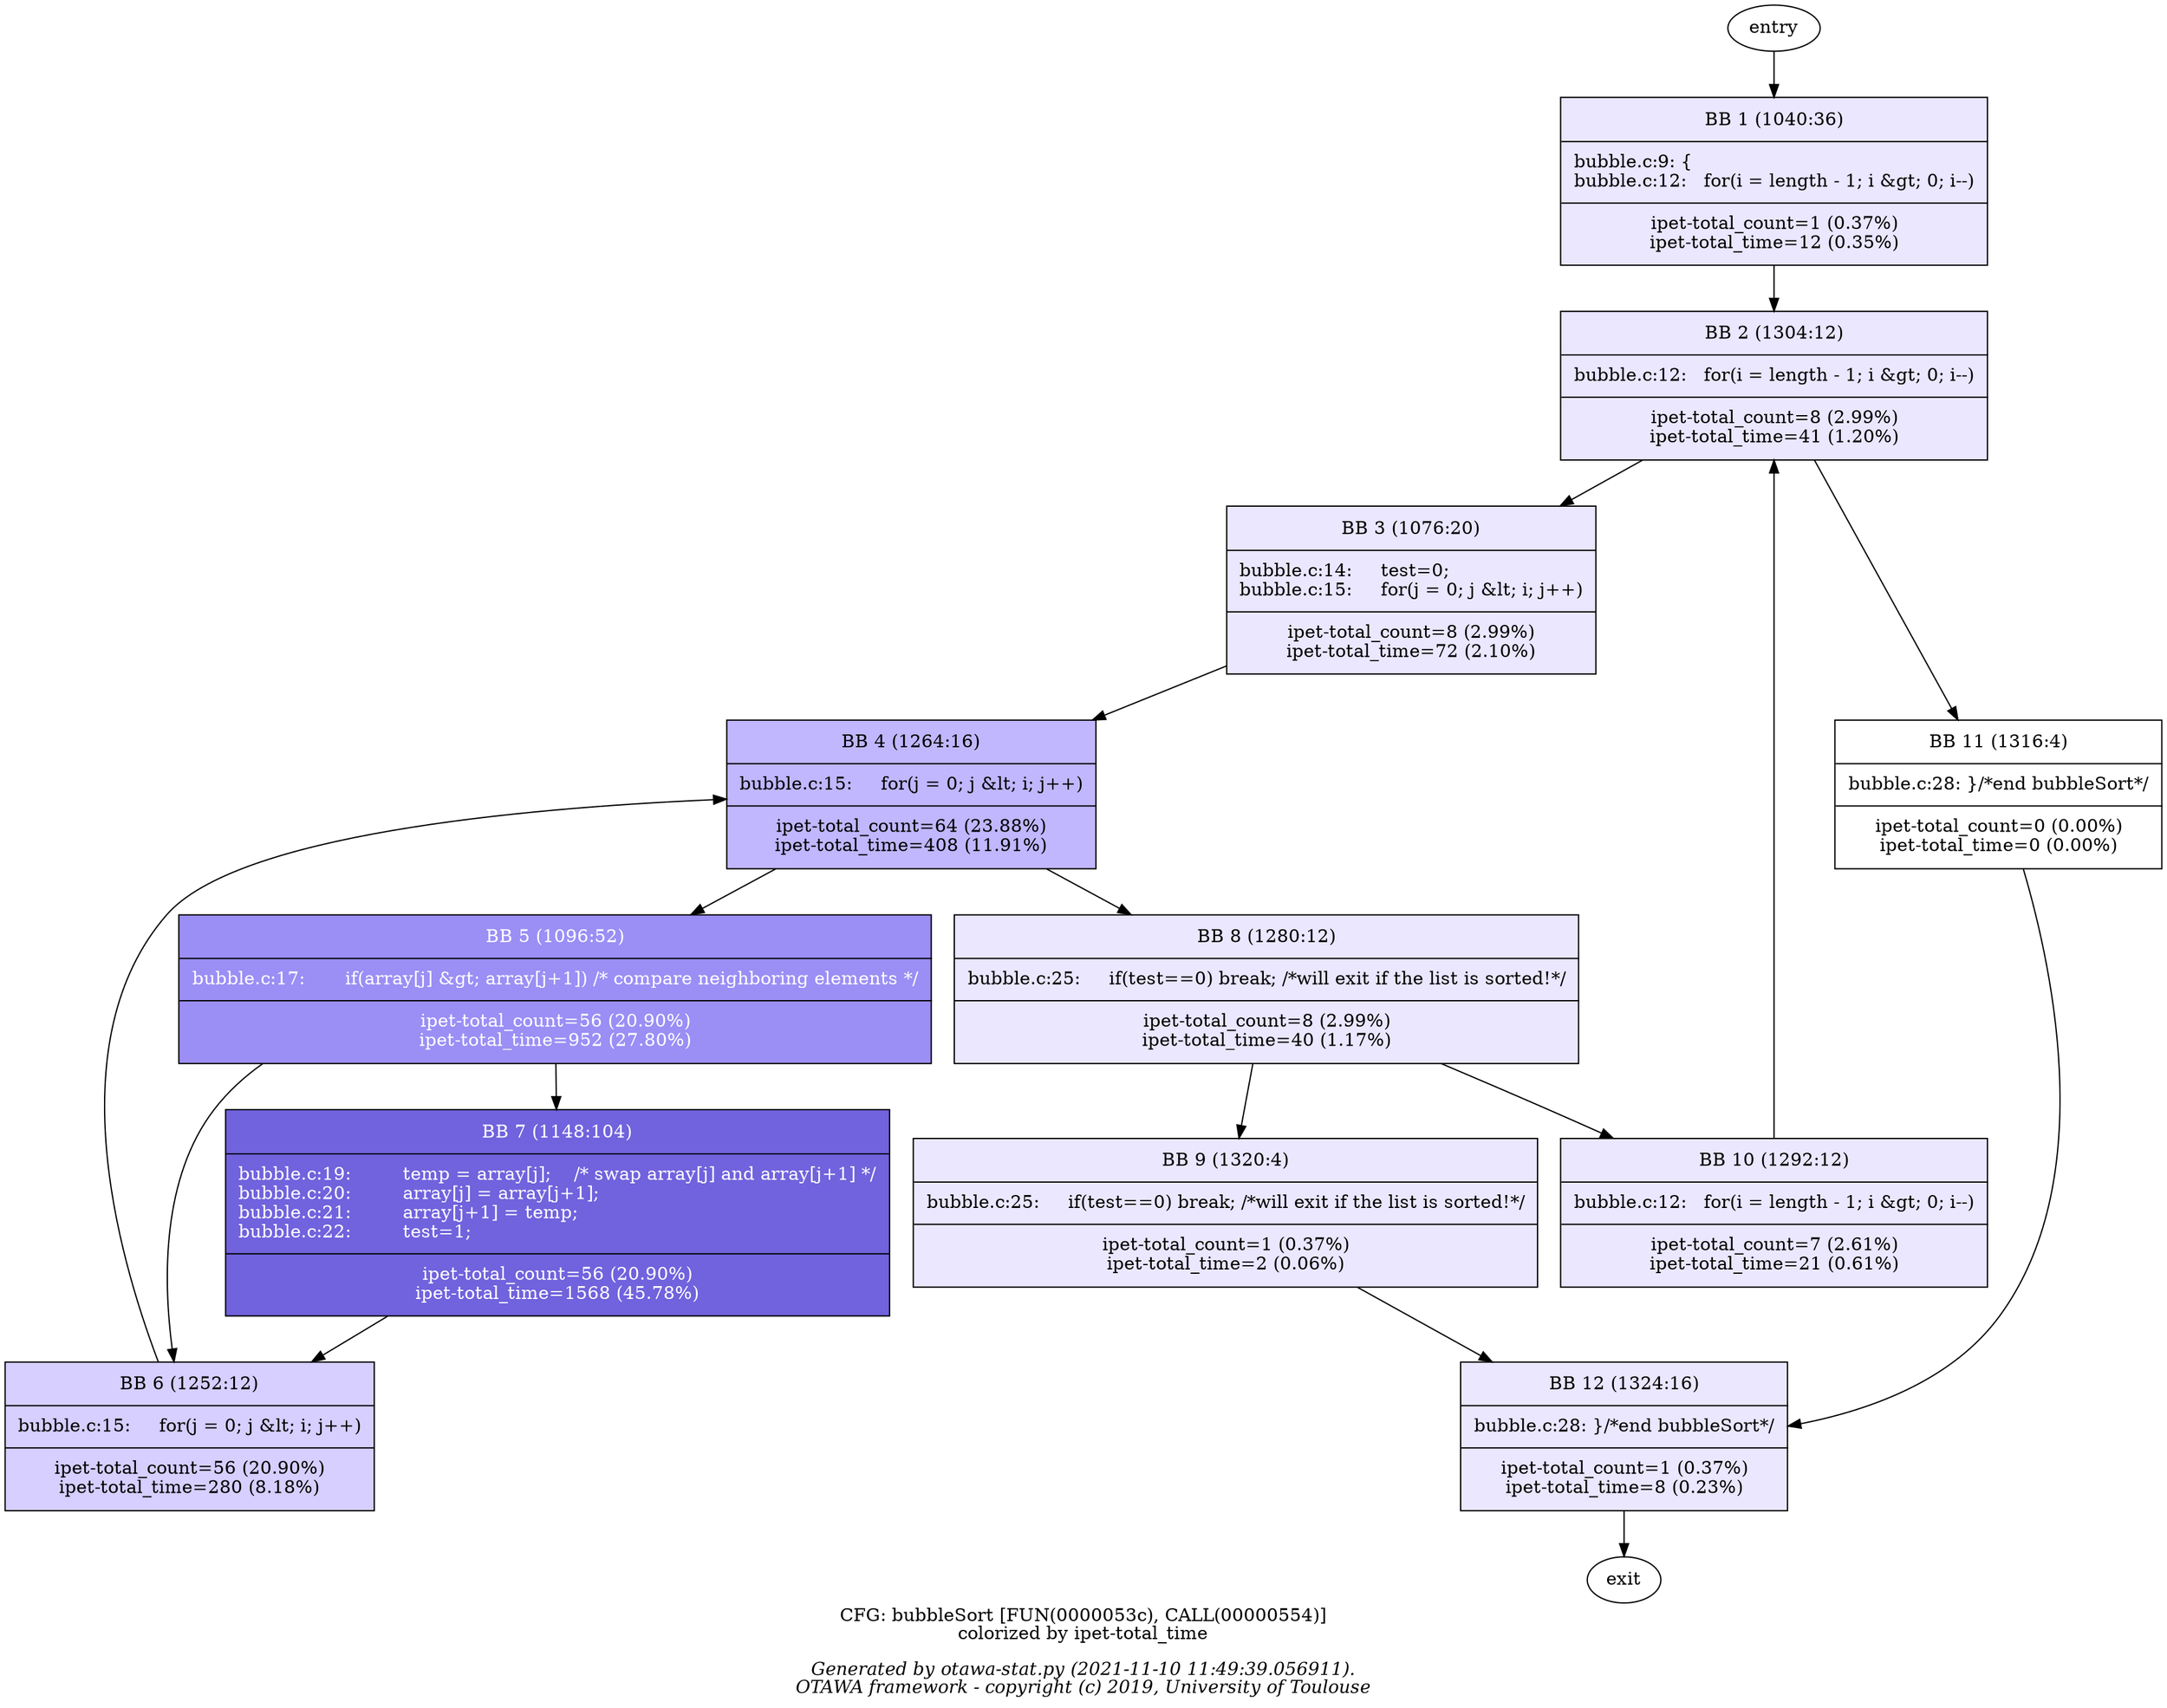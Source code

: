 digraph _1 {
	_1_0 [label="entry"];
	_1_1 [margin=0,shape="box",label=<<table border='0' cellpadding='8px'><tr><td>BB 1 (1040:36)</td></tr><hr/><tr><td align='left'>bubble.c:9: {
<br align='left'/>bubble.c:12: &nbsp;&nbsp;for(i&nbsp;=&nbsp;length&nbsp;-&nbsp;1;&nbsp;i&nbsp;&amp;gt;&nbsp;0;&nbsp;i--)
<br align='left'/></td></tr><hr/><tr><td>ipet-total_count=1 (0.37%)<br/>ipet-total_time=12 (0.35%)<br/></td></tr></table>>,fillcolor="#eae7ff",style="filled",fontcolor="#000000"];
	_1_2 [margin=0,shape="box",label=<<table border='0' cellpadding='8px'><tr><td>BB 2 (1304:12)</td></tr><hr/><tr><td align='left'>bubble.c:12: &nbsp;&nbsp;for(i&nbsp;=&nbsp;length&nbsp;-&nbsp;1;&nbsp;i&nbsp;&amp;gt;&nbsp;0;&nbsp;i--)
<br align='left'/></td></tr><hr/><tr><td>ipet-total_count=8 (2.99%)<br/>ipet-total_time=41 (1.20%)<br/></td></tr></table>>,fillcolor="#eae7ff",style="filled",fontcolor="#000000"];
	_1_3 [margin=0,shape="box",label=<<table border='0' cellpadding='8px'><tr><td>BB 3 (1076:20)</td></tr><hr/><tr><td align='left'>bubble.c:14: &nbsp;&nbsp;&nbsp;&nbsp;test=0;
<br align='left'/>bubble.c:15: &nbsp;&nbsp;&nbsp;&nbsp;for(j&nbsp;=&nbsp;0;&nbsp;j&nbsp;&amp;lt;&nbsp;i;&nbsp;j++)
<br align='left'/></td></tr><hr/><tr><td>ipet-total_count=8 (2.99%)<br/>ipet-total_time=72 (2.10%)<br/></td></tr></table>>,fillcolor="#eae7ff",style="filled",fontcolor="#000000"];
	_1_4 [margin=0,shape="box",label=<<table border='0' cellpadding='8px'><tr><td>BB 4 (1264:16)</td></tr><hr/><tr><td align='left'>bubble.c:15: &nbsp;&nbsp;&nbsp;&nbsp;for(j&nbsp;=&nbsp;0;&nbsp;j&nbsp;&amp;lt;&nbsp;i;&nbsp;j++)
<br align='left'/></td></tr><hr/><tr><td>ipet-total_count=64 (23.88%)<br/>ipet-total_time=408 (11.91%)<br/></td></tr></table>>,fillcolor="#c0b7ff",style="filled",fontcolor="#000000"];
	_1_5 [margin=0,shape="box",label=<<table border='0' cellpadding='8px'><tr><td>BB 5 (1096:52)</td></tr><hr/><tr><td align='left'>bubble.c:17: &nbsp;&nbsp;&nbsp;&nbsp;&nbsp;&nbsp;if(array[j]&nbsp;&amp;gt;&nbsp;array[j+1])&nbsp;/*&nbsp;compare&nbsp;neighboring&nbsp;elements&nbsp;*/
<br align='left'/></td></tr><hr/><tr><td>ipet-total_count=56 (20.90%)<br/>ipet-total_time=952 (27.80%)<br/></td></tr></table>>,fillcolor="#9b8ef5",style="filled",fontcolor="#ffffff"];
	_1_6 [margin=0,shape="box",label=<<table border='0' cellpadding='8px'><tr><td>BB 6 (1252:12)</td></tr><hr/><tr><td align='left'>bubble.c:15: &nbsp;&nbsp;&nbsp;&nbsp;for(j&nbsp;=&nbsp;0;&nbsp;j&nbsp;&amp;lt;&nbsp;i;&nbsp;j++)
<br align='left'/></td></tr><hr/><tr><td>ipet-total_count=56 (20.90%)<br/>ipet-total_time=280 (8.18%)<br/></td></tr></table>>,fillcolor="#d6cfff",style="filled",fontcolor="#000000"];
	_1_7 [margin=0,shape="box",label=<<table border='0' cellpadding='8px'><tr><td>BB 7 (1148:104)</td></tr><hr/><tr><td align='left'>bubble.c:19: &nbsp;&nbsp;&nbsp;&nbsp;&nbsp;&nbsp;&nbsp;&nbsp;temp&nbsp;=&nbsp;array[j];&nbsp;&nbsp;&nbsp;&nbsp;/*&nbsp;swap&nbsp;array[j]&nbsp;and&nbsp;array[j+1]&nbsp;*/
<br align='left'/>bubble.c:20: &nbsp;&nbsp;&nbsp;&nbsp;&nbsp;&nbsp;&nbsp;&nbsp;array[j]&nbsp;=&nbsp;array[j+1];
<br align='left'/>bubble.c:21: &nbsp;&nbsp;&nbsp;&nbsp;&nbsp;&nbsp;&nbsp;&nbsp;array[j+1]&nbsp;=&nbsp;temp;
<br align='left'/>bubble.c:22: &nbsp;&nbsp;&nbsp;&nbsp;&nbsp;&nbsp;&nbsp;&nbsp;test=1;
<br align='left'/></td></tr><hr/><tr><td>ipet-total_count=56 (20.90%)<br/>ipet-total_time=1568 (45.78%)<br/></td></tr></table>>,fillcolor="#7162dd",style="filled",fontcolor="#ffffff"];
	_1_8 [margin=0,shape="box",label=<<table border='0' cellpadding='8px'><tr><td>BB 8 (1280:12)</td></tr><hr/><tr><td align='left'>bubble.c:25: &nbsp;&nbsp;&nbsp;&nbsp;if(test==0)&nbsp;break;&nbsp;/*will&nbsp;exit&nbsp;if&nbsp;the&nbsp;list&nbsp;is&nbsp;sorted!*/
<br align='left'/></td></tr><hr/><tr><td>ipet-total_count=8 (2.99%)<br/>ipet-total_time=40 (1.17%)<br/></td></tr></table>>,fillcolor="#eae7ff",style="filled",fontcolor="#000000"];
	_1_9 [margin=0,shape="box",label=<<table border='0' cellpadding='8px'><tr><td>BB 9 (1320:4)</td></tr><hr/><tr><td align='left'>bubble.c:25: &nbsp;&nbsp;&nbsp;&nbsp;if(test==0)&nbsp;break;&nbsp;/*will&nbsp;exit&nbsp;if&nbsp;the&nbsp;list&nbsp;is&nbsp;sorted!*/
<br align='left'/></td></tr><hr/><tr><td>ipet-total_count=1 (0.37%)<br/>ipet-total_time=2 (0.06%)<br/></td></tr></table>>,fillcolor="#eae7ff",style="filled",fontcolor="#000000"];
	_1_10 [margin=0,shape="box",label=<<table border='0' cellpadding='8px'><tr><td>BB 10 (1292:12)</td></tr><hr/><tr><td align='left'>bubble.c:12: &nbsp;&nbsp;for(i&nbsp;=&nbsp;length&nbsp;-&nbsp;1;&nbsp;i&nbsp;&amp;gt;&nbsp;0;&nbsp;i--)
<br align='left'/></td></tr><hr/><tr><td>ipet-total_count=7 (2.61%)<br/>ipet-total_time=21 (0.61%)<br/></td></tr></table>>,fillcolor="#eae7ff",style="filled",fontcolor="#000000"];
	_1_11 [margin=0,shape="box",label=<<table border='0' cellpadding='8px'><tr><td>BB 11 (1316:4)</td></tr><hr/><tr><td align='left'>bubble.c:28: }/*end&nbsp;bubbleSort*/
<br align='left'/></td></tr><hr/><tr><td>ipet-total_count=0 (0.00%)<br/>ipet-total_time=0 (0.00%)<br/></td></tr></table>>];
	_1_12 [margin=0,shape="box",label=<<table border='0' cellpadding='8px'><tr><td>BB 12 (1324:16)</td></tr><hr/><tr><td align='left'>bubble.c:28: }/*end&nbsp;bubbleSort*/
<br align='left'/></td></tr><hr/><tr><td>ipet-total_count=1 (0.37%)<br/>ipet-total_time=8 (0.23%)<br/></td></tr></table>>,fillcolor="#eae7ff",style="filled",fontcolor="#000000"];
	_1_13 [label="exit"];
	_1_0 -> _1_1;
	_1_1 -> _1_2;
	_1_2 -> _1_3;
	_1_2 -> _1_11;
	_1_3 -> _1_4;
	_1_4 -> _1_5;
	_1_4 -> _1_8;
	_1_5 -> _1_6;
	_1_5 -> _1_7;
	_1_6 -> _1_4;
	_1_7 -> _1_6;
	_1_8 -> _1_9;
	_1_8 -> _1_10;
	_1_9 -> _1_12;
	_1_10 -> _1_2;
	_1_11 -> _1_12;
	_1_12 -> _1_13;
label=<CFG: bubbleSort [FUN(0000053c), CALL(00000554)]<br/>colorized by ipet-total_time<br/><BR/><I>Generated by otawa-stat.py (2021-11-10 11:49:39.056911).</I><BR/><I>OTAWA framework - copyright (c) 2019, University of Toulouse</I>>;
}